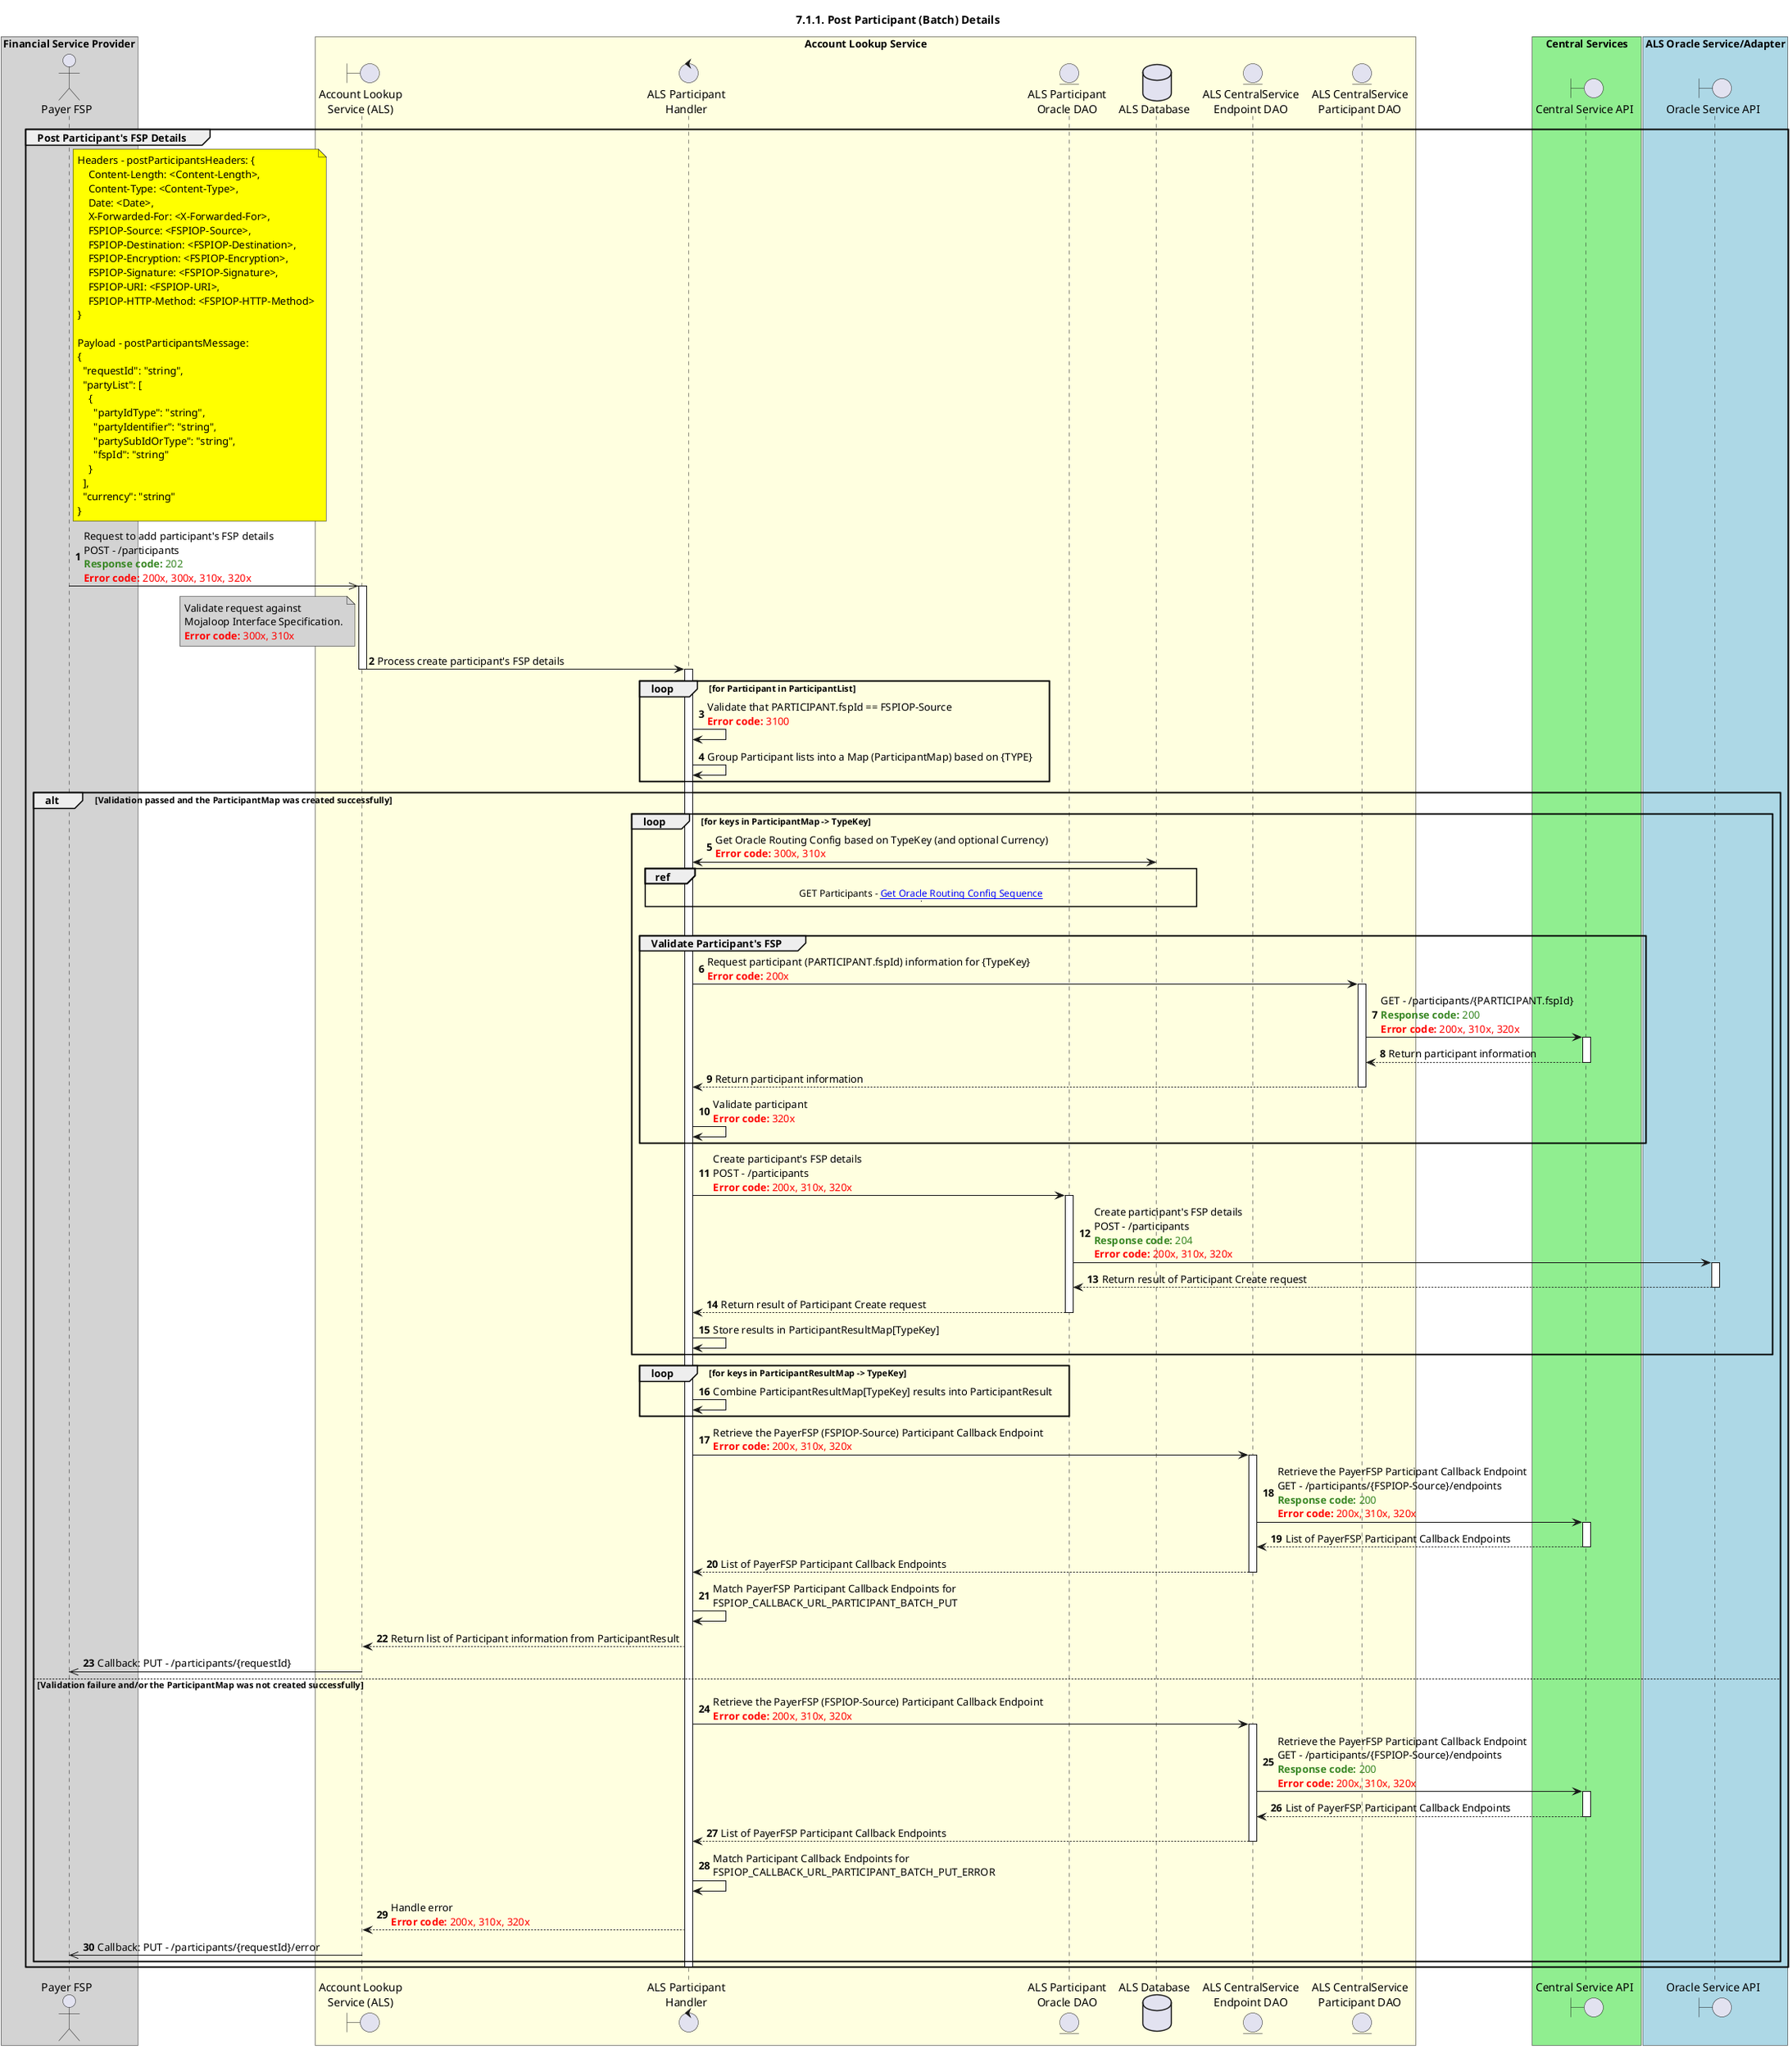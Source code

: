 /'*****
 License
 --------------
 Copyright © 2017 Bill & Melinda Gates Foundation
 The Mojaloop files are made available by the Bill & Melinda Gates Foundation under the Apache License, Version 2.0 (the "License") and you may not use these files except in compliance with the License. You may obtain a copy of the License at
 http://www.apache.org/licenses/LICENSE-2.0
 Unless required by applicable law or agreed to in writing, the Mojaloop files are distributed on an "AS IS" BASIS, WITHOUT WARRANTIES OR CONDITIONS OF ANY KIND, either express or implied. See the License for the specific language governing permissions and limitations under the License.
 Contributors
 --------------
 This is the official list of the Mojaloop project contributors for this file.
 Names of the original copyright holders (individuals or organizations)
 should be listed with a '*' in the first column. People who have
 contributed from an organization can be listed under the organization
 that actually holds the copyright for their contributions (see the
 Gates Foundation organization for an example). Those individuals should have
 their names indented and be marked with a '-'. Email address can be added
 optionally within square brackets <email>.
 * Gates Foundation
 - Name Surname <name.surname@gatesfoundation.com>

 * Georgi Georgiev <georgi.georgiev@modusbox.com>
 * Rajiv Mothilal <rajiv.mothilal@modusbox.com>
 --------------
 ******'/


@startuml
' declare title
title 7.1.1. Post Participant (Batch) Details

autonumber
' Actor Keys:
' boundary - APIs/Interfaces, etc
' entity - Database Access Objects
' database - Database Persistence Store

' declare actors
actor "Payer FSP" as PAYER_FSP
boundary "Account Lookup\nService (ALS)" as ALS_API
control "ALS Participant\nHandler" as ALS_PARTICIPANT_HANDLER
entity "ALS CentralService\nEndpoint DAO" as ALS_CENTRALSERVICE_ENDPOINT_CONFIG_DAO
entity "ALS CentralService\nParticipant DAO" as ALS_CENTRALSERVICE_PARTICIPANT_DAO
entity "ALS Participant\nOracle DAO" as ALS_PARTICIPANT_ORACLE_DAO
database "ALS Database" as ALS_DB
boundary "Oracle Service API" as ORACLE_API
boundary "Central Service API" as CENTRALSERVICE_API

box "Financial Service Provider" #LightGrey
participant PAYER_FSP
end box

box "Account Lookup Service" #LightYellow
participant ALS_API
participant ALS_PARTICIPANT_HANDLER
participant ALS_PARTICIPANT_ORACLE_DAO
participant ALS_DB
participant ALS_CENTRALSERVICE_ENDPOINT_CONFIG_DAO
participant ALS_CENTRALSERVICE_PARTICIPANT_DAO
end box

box "Central Services" #LightGreen
participant CENTRALSERVICE_API
end box

box "ALS Oracle Service/Adapter" #LightBlue
participant ORACLE_API
end box

' START OF FLOW

group Post Participant's FSP Details
    note right of PAYER_FSP #yellow
        Headers - postParticipantsHeaders: {
            Content-Length: <Content-Length>,
            Content-Type: <Content-Type>,
            Date: <Date>,
            X-Forwarded-For: <X-Forwarded-For>,
            FSPIOP-Source: <FSPIOP-Source>,
            FSPIOP-Destination: <FSPIOP-Destination>,
            FSPIOP-Encryption: <FSPIOP-Encryption>,
            FSPIOP-Signature: <FSPIOP-Signature>,
            FSPIOP-URI: <FSPIOP-URI>,
            FSPIOP-HTTP-Method: <FSPIOP-HTTP-Method>
        }

        Payload - postParticipantsMessage:
        {
          "requestId": "string",
          "partyList": [
            {
              "partyIdType": "string",
              "partyIdentifier": "string",
              "partySubIdOrType": "string",
              "fspId": "string"
            }
          ],
          "currency": "string"
        }
    end note
    PAYER_FSP ->> ALS_API: Request to add participant's FSP details\nPOST - /participants\n<color #388724><b>Response code:</b> 202</color> \n<color #FF0000><b>Error code:</b> 200x, 300x, 310x, 320x</color>

    activate ALS_API
    note left ALS_API #lightgray
        Validate request against
        Mojaloop Interface Specification.
        <color #red><b>Error code:</b> 300x, 310x</color>
    end note

        ALS_API -> ALS_PARTICIPANT_HANDLER: Process create participant's FSP details
        deactivate ALS_API
        activate ALS_PARTICIPANT_HANDLER

        '********************* Sort into Participant buckets based on {TYPE} - START ************************
        loop for Participant in ParticipantList

            ALS_PARTICIPANT_HANDLER -> ALS_PARTICIPANT_HANDLER: Validate that PARTICIPANT.fspId == FSPIOP-Source\n<color #FF0000><b>Error code:</b> 3100</color>
            ALS_PARTICIPANT_HANDLER -> ALS_PARTICIPANT_HANDLER: Group Participant lists into a Map (ParticipantMap) based on {TYPE}

        end loop

        '********************* Sort into Participant buckets based on {TYPE} - END ************************

    alt Validation passed and the ParticipantMap was created successfully

        loop for keys in ParticipantMap -> TypeKey

            '********************* Fetch Oracle Routing Information - START ************************

            '********************* Retrieve Oracle Routing Information - START ************************

            ALS_PARTICIPANT_HANDLER <-> ALS_DB: Get Oracle Routing Config based on TypeKey (and optional Currency)\n<color #FF0000><b>Error code:</b> 300x, 310x</color>
            ref over ALS_PARTICIPANT_HANDLER, ALS_DB
                GET Participants - [[https://docs.mojaloop.live/mojaloop-technical-overview/account-lookup-service/als-get-participants.html Get Oracle Routing Config Sequence]]
                |||
            end ref

            '********************* Retrieve Oracle Routing Information - END ************************

            |||

'            '********************* Fetch Oracle Routing Information - END ************************
'
'            '********************* Retrieve Switch Routing Information - START ************************
'
'            ALS_PARTICIPANT_HANDLER <-> ALS_DB: Get Switch Routing Config\n<color #FF0000><b>Error code:</b> 300x, 310x</color>
'            ref over ALS_PARTICIPANT_HANDLER, ALS_DB
'                |||
'                GET Participants - [[https://docs.mojaloop.live/mojaloop-technical-overview/account-lookup-service/als-get-participants.html Get Switch Routing Config Sequence]]
'                |||
'            end ref
'
'            '********************* Retrieve Switch Routing Information - END ************************
'            |||

            '********************* Validate Participant - START ************************
            group Validate Participant's FSP

                ALS_PARTICIPANT_HANDLER -> ALS_CENTRALSERVICE_PARTICIPANT_DAO: Request participant (PARTICIPANT.fspId) information for {TypeKey}\n<color #FF0000><b>Error code:</b> 200x</color>
                activate ALS_CENTRALSERVICE_PARTICIPANT_DAO

                ALS_CENTRALSERVICE_PARTICIPANT_DAO -> CENTRALSERVICE_API: GET - /participants/{PARTICIPANT.fspId}\n<color #388724><b>Response code:</b> 200</color> \n<color #FF0000><b>Error code:</b> 200x, 310x, 320x</color>
                activate CENTRALSERVICE_API
                CENTRALSERVICE_API --> ALS_CENTRALSERVICE_PARTICIPANT_DAO: Return participant information
                deactivate CENTRALSERVICE_API

                ALS_CENTRALSERVICE_PARTICIPANT_DAO --> ALS_PARTICIPANT_HANDLER: Return participant information

                deactivate ALS_CENTRALSERVICE_PARTICIPANT_DAO

                ALS_PARTICIPANT_HANDLER -> ALS_PARTICIPANT_HANDLER: Validate participant\n<color #FF0000><b>Error code:</b> 320x</color>
            end group
            '********************* Validate Participant - END ************************

            '********************* Create Participant Information - START ************************

            ALS_PARTICIPANT_HANDLER -> ALS_PARTICIPANT_ORACLE_DAO: Create participant's FSP details\nPOST - /participants\n<color #FF0000><b>Error code:</b> 200x, 310x, 320x</color>
            activate ALS_PARTICIPANT_ORACLE_DAO
            ALS_PARTICIPANT_ORACLE_DAO -> ORACLE_API: Create participant's FSP details\nPOST - /participants\n<color #388724><b>Response code:</b> 204</color> \n<color #FF0000><b>Error code:</b> 200x, 310x, 320x</color>
            activate ORACLE_API

            ORACLE_API --> ALS_PARTICIPANT_ORACLE_DAO: Return result of Participant Create request
            deactivate ORACLE_API

            ALS_PARTICIPANT_ORACLE_DAO --> ALS_PARTICIPANT_HANDLER: Return result of Participant Create request
            deactivate ALS_PARTICIPANT_ORACLE_DAO

            '********************* Create Participant Information - END ************************

            ALS_PARTICIPANT_HANDLER -> ALS_PARTICIPANT_HANDLER: Store results in ParticipantResultMap[TypeKey]

        end loop

        loop for keys in ParticipantResultMap -> TypeKey
            ALS_PARTICIPANT_HANDLER -> ALS_PARTICIPANT_HANDLER: Combine ParticipantResultMap[TypeKey] results into ParticipantResult
        end loop

        '********************* Get PayerFSP Participant End-point Information - START ************************

        ALS_PARTICIPANT_HANDLER -> ALS_CENTRALSERVICE_ENDPOINT_CONFIG_DAO: Retrieve the PayerFSP (FSPIOP-Source) Participant Callback Endpoint\n<color #FF0000><b>Error code:</b> 200x, 310x, 320x</color>
        activate ALS_CENTRALSERVICE_ENDPOINT_CONFIG_DAO
        ALS_CENTRALSERVICE_ENDPOINT_CONFIG_DAO -> CENTRALSERVICE_API: Retrieve the PayerFSP Participant Callback Endpoint\nGET - /participants/{FSPIOP-Source}/endpoints\n<color #388724><b>Response code:</b> 200</color> \n<color #FF0000><b>Error code:</b> 200x, 310x, 320x</color>
        activate CENTRALSERVICE_API
        CENTRALSERVICE_API --> ALS_CENTRALSERVICE_ENDPOINT_CONFIG_DAO: List of PayerFSP Participant Callback Endpoints
        deactivate CENTRALSERVICE_API
        ALS_CENTRALSERVICE_ENDPOINT_CONFIG_DAO --> ALS_PARTICIPANT_HANDLER: List of PayerFSP Participant Callback Endpoints
        deactivate ALS_CENTRALSERVICE_ENDPOINT_CONFIG_DAO

        ALS_PARTICIPANT_HANDLER -> ALS_PARTICIPANT_HANDLER: Match PayerFSP Participant Callback Endpoints for\nFSPIOP_CALLBACK_URL_PARTICIPANT_BATCH_PUT

        '********************* Get PayerFSP Participant End-point Information - END ************************

        ALS_PARTICIPANT_HANDLER --> ALS_API: Return list of Participant information from ParticipantResult
        ALS_API ->> PAYER_FSP: Callback: PUT - /participants/{requestId}

    else Validation failure and/or the ParticipantMap was not created successfully
        '********************* Get PayerFSP Participant End-point Information - START ************************

        ALS_PARTICIPANT_HANDLER -> ALS_CENTRALSERVICE_ENDPOINT_CONFIG_DAO: Retrieve the PayerFSP (FSPIOP-Source) Participant Callback Endpoint\n<color #FF0000><b>Error code:</b> 200x, 310x, 320x</color>
        activate ALS_CENTRALSERVICE_ENDPOINT_CONFIG_DAO
        ALS_CENTRALSERVICE_ENDPOINT_CONFIG_DAO -> CENTRALSERVICE_API: Retrieve the PayerFSP Participant Callback Endpoint\nGET - /participants/{FSPIOP-Source}/endpoints\n<color #388724><b>Response code:</b> 200</color> \n<color #FF0000><b>Error code:</b> 200x, 310x, 320x</color>
        activate CENTRALSERVICE_API
        CENTRALSERVICE_API --> ALS_CENTRALSERVICE_ENDPOINT_CONFIG_DAO: List of PayerFSP Participant Callback Endpoints
        deactivate CENTRALSERVICE_API
        ALS_CENTRALSERVICE_ENDPOINT_CONFIG_DAO --> ALS_PARTICIPANT_HANDLER: List of PayerFSP Participant Callback Endpoints
        deactivate ALS_CENTRALSERVICE_ENDPOINT_CONFIG_DAO

        ALS_PARTICIPANT_HANDLER -> ALS_PARTICIPANT_HANDLER: Match Participant Callback Endpoints for\nFSPIOP_CALLBACK_URL_PARTICIPANT_BATCH_PUT_ERROR

        '********************* Get PayerFSP Participant End-point Information - END ************************

        ALS_PARTICIPANT_HANDLER --> ALS_API: Handle error\n<color #FF0000><b>Error code:</b> 200x, 310x, 320x</color>
        ALS_API ->> PAYER_FSP: Callback: PUT - /participants/{requestId}/error
    end alt


    deactivate ALS_PARTICIPANT_HANDLER
end
@enduml
